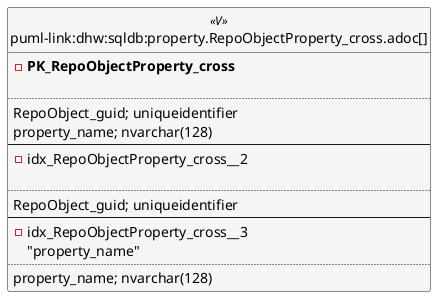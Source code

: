 @startuml
left to right direction
'top to bottom direction
hide circle
'avoide "." issues:
set namespaceSeparator none


skinparam class {
  BackgroundColor White
  BackgroundColor<<FN>> Yellow
  BackgroundColor<<FS>> Yellow
  BackgroundColor<<FT>> LightGray
  BackgroundColor<<IF>> Yellow
  BackgroundColor<<IS>> Yellow
  BackgroundColor<<P>> Aqua
  BackgroundColor<<PC>> Aqua
  BackgroundColor<<SN>> Yellow
  BackgroundColor<<SO>> SlateBlue
  BackgroundColor<<TF>> LightGray
  BackgroundColor<<TR>> Tomato
  BackgroundColor<<U>> White
  BackgroundColor<<V>> WhiteSmoke
  BackgroundColor<<X>> Aqua
  BackgroundColor<<external>> AliceBlue
}


entity "puml-link:dhw:sqldb:property.RepoObjectProperty_cross.adoc[]" as property.RepoObjectProperty_cross << V >> {
- **PK_RepoObjectProperty_cross**

..
RepoObject_guid; uniqueidentifier
property_name; nvarchar(128)
--
- idx_RepoObjectProperty_cross__2

..
RepoObject_guid; uniqueidentifier
--
- idx_RepoObjectProperty_cross__3
"property_name"
..
property_name; nvarchar(128)
}


@enduml

